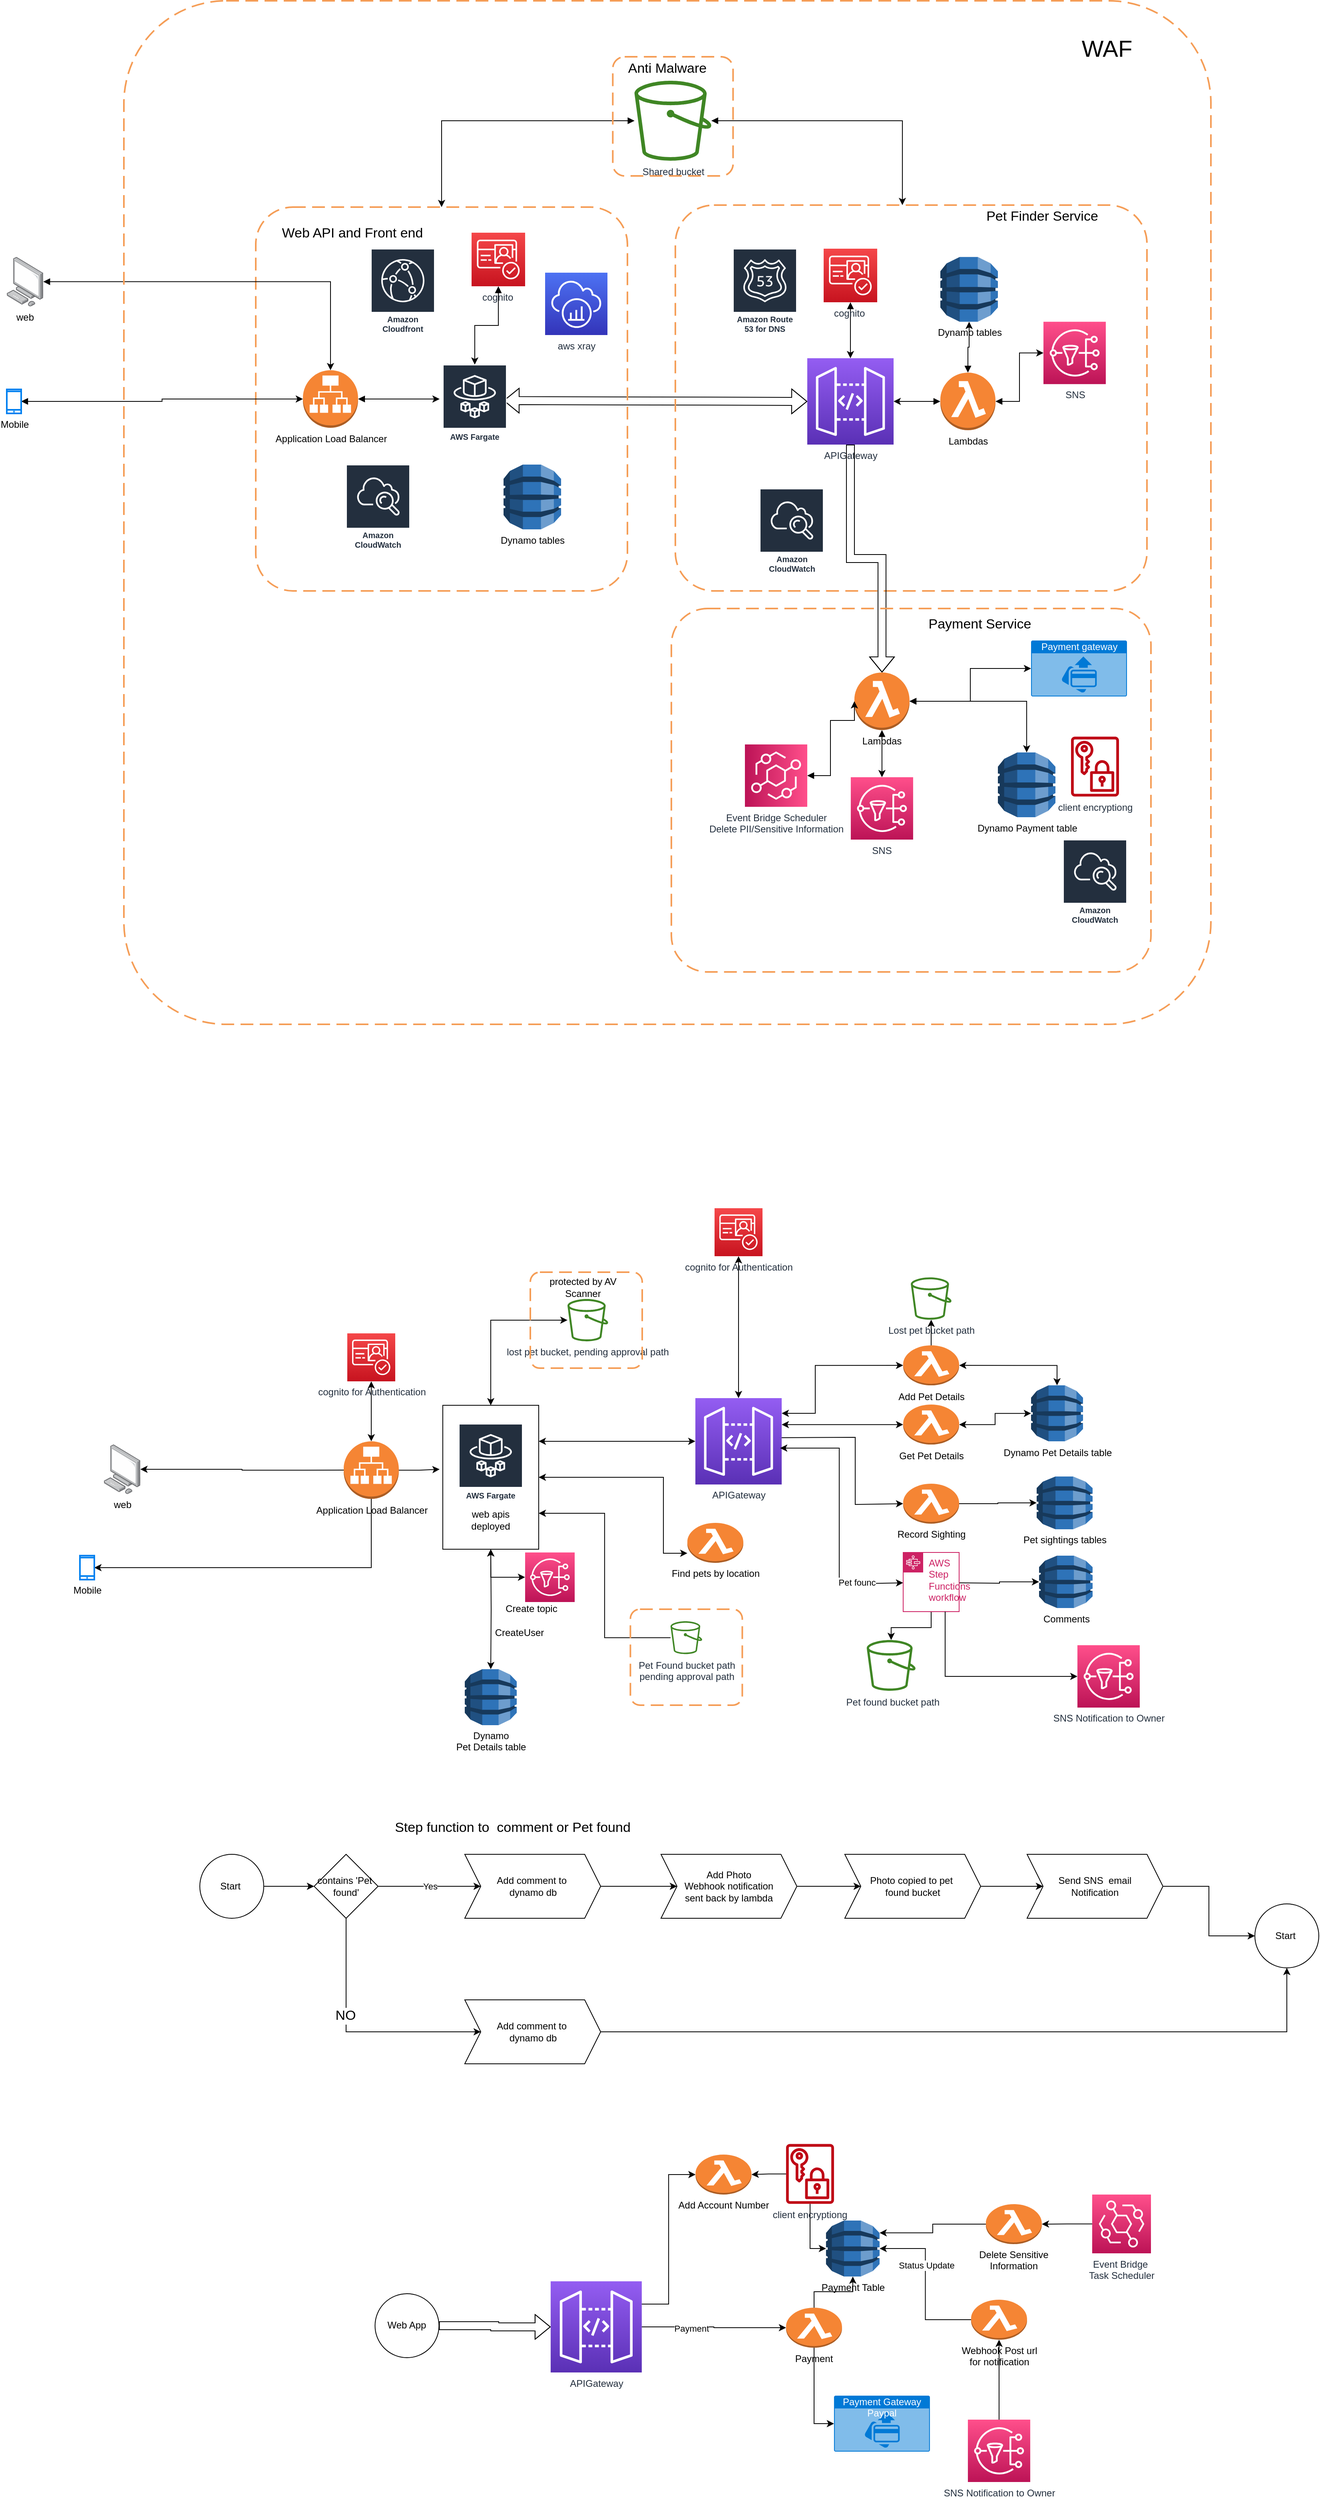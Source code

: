 <mxfile version="20.8.23" type="device"><diagram name="Page-1" id="apLYEd3rW6IxLX2RQMXu"><mxGraphModel dx="3474" dy="1693" grid="1" gridSize="10" guides="1" tooltips="1" connect="1" arrows="1" fold="1" page="1" pageScale="1" pageWidth="827" pageHeight="1169" math="0" shadow="0"><root><mxCell id="0"/><mxCell id="1" parent="0"/><mxCell id="3VNZMfOeTcR0bRgUbtB4-3" style="edgeStyle=orthogonalEdgeStyle;rounded=0;orthogonalLoop=1;jettySize=auto;html=1;" parent="1" source="3VNZMfOeTcR0bRgUbtB4-1" edge="1"><mxGeometry relative="1" as="geometry"><mxPoint x="460" y="1956.46" as="targetPoint"/></mxGeometry></mxCell><mxCell id="3VNZMfOeTcR0bRgUbtB4-1" value="Application Load Balancer" style="outlineConnect=0;dashed=0;verticalLabelPosition=bottom;verticalAlign=top;align=center;html=1;shape=mxgraph.aws3.application_load_balancer;fillColor=#F58534;gradientColor=none;" parent="1" vertex="1"><mxGeometry x="340" y="1921.56" width="69" height="72" as="geometry"/></mxCell><mxCell id="3VNZMfOeTcR0bRgUbtB4-5" style="edgeStyle=orthogonalEdgeStyle;rounded=0;orthogonalLoop=1;jettySize=auto;html=1;startArrow=classic;startFill=1;" parent="1" source="3VNZMfOeTcR0bRgUbtB4-4" target="3VNZMfOeTcR0bRgUbtB4-1" edge="1"><mxGeometry relative="1" as="geometry"/></mxCell><mxCell id="3VNZMfOeTcR0bRgUbtB4-4" value="cognito for Authentication" style="sketch=0;points=[[0,0,0],[0.25,0,0],[0.5,0,0],[0.75,0,0],[1,0,0],[0,1,0],[0.25,1,0],[0.5,1,0],[0.75,1,0],[1,1,0],[0,0.25,0],[0,0.5,0],[0,0.75,0],[1,0.25,0],[1,0.5,0],[1,0.75,0]];outlineConnect=0;fontColor=#232F3E;gradientColor=#F54749;gradientDirection=north;fillColor=#C7131F;strokeColor=#ffffff;dashed=0;verticalLabelPosition=bottom;verticalAlign=top;align=center;html=1;fontSize=12;fontStyle=0;aspect=fixed;shape=mxgraph.aws4.resourceIcon;resIcon=mxgraph.aws4.cognito;" parent="1" vertex="1"><mxGeometry x="344.5" y="1786.46" width="60" height="60" as="geometry"/></mxCell><mxCell id="SlmGdC3QDWPKsRvM05S2-17" style="edgeStyle=orthogonalEdgeStyle;rounded=0;orthogonalLoop=1;jettySize=auto;html=1;startArrow=none;startFill=0;endArrow=classic;endFill=1;exitX=0.5;exitY=0;exitDx=0;exitDy=0;exitPerimeter=0;" parent="1" source="SlmGdC3QDWPKsRvM05S2-44" target="3VNZMfOeTcR0bRgUbtB4-70" edge="1"><mxGeometry relative="1" as="geometry"><mxPoint x="1033" y="1857.46" as="sourcePoint"/></mxGeometry></mxCell><mxCell id="3VNZMfOeTcR0bRgUbtB4-45" style="edgeStyle=orthogonalEdgeStyle;rounded=0;orthogonalLoop=1;jettySize=auto;html=1;entryX=0;entryY=0.5;entryDx=0;entryDy=0;entryPerimeter=0;startArrow=classic;startFill=1;endArrow=none;endFill=0;" parent="1" source="3VNZMfOeTcR0bRgUbtB4-44" target="3VNZMfOeTcR0bRgUbtB4-1" edge="1"><mxGeometry relative="1" as="geometry"/></mxCell><mxCell id="3VNZMfOeTcR0bRgUbtB4-44" value="web" style="points=[];aspect=fixed;html=1;align=center;shadow=0;dashed=0;image;image=img/lib/allied_telesis/computer_and_terminals/Personal_Computer.svg;" parent="1" vertex="1"><mxGeometry x="40" y="1925.56" width="45.6" height="61.8" as="geometry"/></mxCell><mxCell id="3VNZMfOeTcR0bRgUbtB4-48" style="edgeStyle=orthogonalEdgeStyle;rounded=0;orthogonalLoop=1;jettySize=auto;html=1;startArrow=classic;startFill=1;endArrow=none;endFill=0;" parent="1" source="3VNZMfOeTcR0bRgUbtB4-46" target="3VNZMfOeTcR0bRgUbtB4-1" edge="1"><mxGeometry relative="1" as="geometry"/></mxCell><mxCell id="3VNZMfOeTcR0bRgUbtB4-46" value="Mobile" style="html=1;verticalLabelPosition=bottom;align=center;labelBackgroundColor=#ffffff;verticalAlign=top;strokeWidth=2;strokeColor=#0080F0;shadow=0;dashed=0;shape=mxgraph.ios7.icons.smartphone;" parent="1" vertex="1"><mxGeometry x="10" y="2064.46" width="18" height="30" as="geometry"/></mxCell><mxCell id="SlmGdC3QDWPKsRvM05S2-39" style="edgeStyle=orthogonalEdgeStyle;rounded=0;orthogonalLoop=1;jettySize=auto;html=1;entryX=1;entryY=0.25;entryDx=0;entryDy=0;startArrow=classic;startFill=1;endArrow=classic;endFill=1;" parent="1" source="3VNZMfOeTcR0bRgUbtB4-62" target="SlmGdC3QDWPKsRvM05S2-28" edge="1"><mxGeometry relative="1" as="geometry"/></mxCell><mxCell id="3VNZMfOeTcR0bRgUbtB4-62" value="APIGateway&lt;br&gt;" style="sketch=0;points=[[0,0,0],[0.25,0,0],[0.5,0,0],[0.75,0,0],[1,0,0],[0,1,0],[0.25,1,0],[0.5,1,0],[0.75,1,0],[1,1,0],[0,0.25,0],[0,0.5,0],[0,0.75,0],[1,0.25,0],[1,0.5,0],[1,0.75,0]];outlineConnect=0;fontColor=#232F3E;gradientColor=#945DF2;gradientDirection=north;fillColor=#5A30B5;strokeColor=#ffffff;dashed=0;verticalLabelPosition=bottom;verticalAlign=top;align=center;html=1;fontSize=12;fontStyle=0;aspect=fixed;shape=mxgraph.aws4.resourceIcon;resIcon=mxgraph.aws4.api_gateway;" parent="1" vertex="1"><mxGeometry x="780" y="1867.46" width="108" height="108" as="geometry"/></mxCell><mxCell id="3VNZMfOeTcR0bRgUbtB4-70" value="Lost pet bucket path" style="sketch=0;outlineConnect=0;fontColor=#232F3E;gradientColor=none;fillColor=#3F8624;strokeColor=none;dashed=0;verticalLabelPosition=bottom;verticalAlign=top;align=center;html=1;fontSize=12;fontStyle=0;aspect=fixed;pointerEvents=1;shape=mxgraph.aws4.bucket;" parent="1" vertex="1"><mxGeometry x="1049.56" y="1716.46" width="50.89" height="52.92" as="geometry"/></mxCell><mxCell id="SlmGdC3QDWPKsRvM05S2-62" style="edgeStyle=orthogonalEdgeStyle;rounded=0;orthogonalLoop=1;jettySize=auto;html=1;startArrow=classic;startFill=1;endArrow=classic;endFill=1;entryX=1;entryY=0.5;entryDx=0;entryDy=0;entryPerimeter=0;" parent="1" source="RN2zPfymnmirc_mkULP8-1" target="SlmGdC3QDWPKsRvM05S2-44" edge="1"><mxGeometry relative="1" as="geometry"><mxPoint x="1120" y="1826.46" as="targetPoint"/><Array as="points"><mxPoint x="1233" y="1826.46"/></Array></mxGeometry></mxCell><mxCell id="RN2zPfymnmirc_mkULP8-1" value="Dynamo Pet Details table" style="outlineConnect=0;dashed=0;verticalLabelPosition=bottom;verticalAlign=top;align=center;html=1;shape=mxgraph.aws3.dynamo_db;fillColor=#2E73B8;gradientColor=none;" parent="1" vertex="1"><mxGeometry x="1200" y="1851.56" width="65" height="70" as="geometry"/></mxCell><mxCell id="RN2zPfymnmirc_mkULP8-22" style="edgeStyle=orthogonalEdgeStyle;rounded=0;orthogonalLoop=1;jettySize=auto;html=1;startArrow=classic;startFill=1;endArrow=classic;endFill=1;" parent="1" target="RN2zPfymnmirc_mkULP8-33" edge="1"><mxGeometry relative="1" as="geometry"><mxPoint x="524.016" y="2056.46" as="sourcePoint"/><mxPoint x="524.003" y="2116.46" as="targetPoint"/></mxGeometry></mxCell><mxCell id="RN2zPfymnmirc_mkULP8-26" style="edgeStyle=orthogonalEdgeStyle;rounded=0;orthogonalLoop=1;jettySize=auto;html=1;entryX=0;entryY=0.5;entryDx=0;entryDy=0;entryPerimeter=0;startArrow=classic;startFill=1;endArrow=classic;endFill=1;exitX=0.5;exitY=1;exitDx=0;exitDy=0;" parent="1" source="SlmGdC3QDWPKsRvM05S2-28" target="RN2zPfymnmirc_mkULP8-25" edge="1"><mxGeometry relative="1" as="geometry"><mxPoint x="566.88" y="2160.46" as="sourcePoint"/></mxGeometry></mxCell><mxCell id="RN2zPfymnmirc_mkULP8-25" value="" style="sketch=0;points=[[0,0,0],[0.25,0,0],[0.5,0,0],[0.75,0,0],[1,0,0],[0,1,0],[0.25,1,0],[0.5,1,0],[0.75,1,0],[1,1,0],[0,0.25,0],[0,0.5,0],[0,0.75,0],[1,0.25,0],[1,0.5,0],[1,0.75,0]];outlineConnect=0;fontColor=#232F3E;gradientColor=#FF4F8B;gradientDirection=north;fillColor=#BC1356;strokeColor=#ffffff;dashed=0;verticalLabelPosition=bottom;verticalAlign=top;align=center;html=1;fontSize=12;fontStyle=0;aspect=fixed;shape=mxgraph.aws4.resourceIcon;resIcon=mxgraph.aws4.sns;" parent="1" vertex="1"><mxGeometry x="567" y="2060.46" width="62" height="62" as="geometry"/></mxCell><mxCell id="RN2zPfymnmirc_mkULP8-33" value="Dynamo&lt;br&gt;Pet Details table" style="outlineConnect=0;dashed=0;verticalLabelPosition=bottom;verticalAlign=top;align=center;html=1;shape=mxgraph.aws3.dynamo_db;fillColor=#2E73B8;gradientColor=none;" parent="1" vertex="1"><mxGeometry x="491.5" y="2206.46" width="65" height="70" as="geometry"/></mxCell><mxCell id="RN2zPfymnmirc_mkULP8-53" value="Create topic" style="text;html=1;strokeColor=none;fillColor=none;align=center;verticalAlign=middle;whiteSpace=wrap;rounded=0;" parent="1" vertex="1"><mxGeometry x="530" y="2116.46" width="90" height="30" as="geometry"/></mxCell><mxCell id="SlmGdC3QDWPKsRvM05S2-16" style="edgeStyle=orthogonalEdgeStyle;rounded=0;orthogonalLoop=1;jettySize=auto;html=1;entryX=0;entryY=0.5;entryDx=0;entryDy=0;entryPerimeter=0;startArrow=none;startFill=0;endArrow=classic;endFill=1;" parent="1" source="SlmGdC3QDWPKsRvM05S2-6" target="SlmGdC3QDWPKsRvM05S2-15" edge="1"><mxGeometry relative="1" as="geometry"/></mxCell><mxCell id="SlmGdC3QDWPKsRvM05S2-6" value="Record Sighting" style="outlineConnect=0;dashed=0;verticalLabelPosition=bottom;verticalAlign=top;align=center;html=1;shape=mxgraph.aws3.lambda_function;fillColor=#F58534;gradientColor=none;" parent="1" vertex="1"><mxGeometry x="1040.01" y="1974.46" width="70" height="50" as="geometry"/></mxCell><mxCell id="SlmGdC3QDWPKsRvM05S2-58" value="" style="edgeStyle=orthogonalEdgeStyle;rounded=0;orthogonalLoop=1;jettySize=auto;html=1;startArrow=classic;startFill=1;endArrow=classic;endFill=1;" parent="1" source="SlmGdC3QDWPKsRvM05S2-11" target="3VNZMfOeTcR0bRgUbtB4-62" edge="1"><mxGeometry relative="1" as="geometry"/></mxCell><mxCell id="SlmGdC3QDWPKsRvM05S2-11" value="cognito for Authentication" style="sketch=0;points=[[0,0,0],[0.25,0,0],[0.5,0,0],[0.75,0,0],[1,0,0],[0,1,0],[0.25,1,0],[0.5,1,0],[0.75,1,0],[1,1,0],[0,0.25,0],[0,0.5,0],[0,0.75,0],[1,0.25,0],[1,0.5,0],[1,0.75,0]];outlineConnect=0;fontColor=#232F3E;gradientColor=#F54749;gradientDirection=north;fillColor=#C7131F;strokeColor=#ffffff;dashed=0;verticalLabelPosition=bottom;verticalAlign=top;align=center;html=1;fontSize=12;fontStyle=0;aspect=fixed;shape=mxgraph.aws4.resourceIcon;resIcon=mxgraph.aws4.cognito;" parent="1" vertex="1"><mxGeometry x="804" y="1630" width="60" height="60" as="geometry"/></mxCell><mxCell id="SlmGdC3QDWPKsRvM05S2-15" value="Pet sightings tables" style="outlineConnect=0;dashed=0;verticalLabelPosition=bottom;verticalAlign=top;align=center;html=1;shape=mxgraph.aws3.dynamo_db;fillColor=#2E73B8;gradientColor=none;" parent="1" vertex="1"><mxGeometry x="1207" y="1965.46" width="70" height="66" as="geometry"/></mxCell><mxCell id="SlmGdC3QDWPKsRvM05S2-19" value="" style="endArrow=classic;startArrow=none;html=1;rounded=0;exitX=1;exitY=0.75;exitDx=0;exitDy=0;exitPerimeter=0;entryX=0;entryY=0.5;entryDx=0;entryDy=0;entryPerimeter=0;startFill=0;" parent="1" target="SlmGdC3QDWPKsRvM05S2-6" edge="1"><mxGeometry width="50" height="50" relative="1" as="geometry"><mxPoint x="888" y="1916.96" as="sourcePoint"/><mxPoint x="1050" y="2157.46" as="targetPoint"/><Array as="points"><mxPoint x="980" y="1916.46"/><mxPoint x="980" y="1946.46"/><mxPoint x="980" y="2000.46"/></Array></mxGeometry></mxCell><mxCell id="SlmGdC3QDWPKsRvM05S2-23" style="edgeStyle=orthogonalEdgeStyle;rounded=0;orthogonalLoop=1;jettySize=auto;html=1;startArrow=classic;startFill=1;endArrow=classic;endFill=1;exitX=0;exitY=0.5;exitDx=0;exitDy=0;exitPerimeter=0;" parent="1" source="SlmGdC3QDWPKsRvM05S2-44" target="3VNZMfOeTcR0bRgUbtB4-62" edge="1"><mxGeometry relative="1" as="geometry"><mxPoint x="890" y="1886.46" as="targetPoint"/><mxPoint x="1000.89" y="1887.075" as="sourcePoint"/><Array as="points"><mxPoint x="930" y="1826.46"/><mxPoint x="930" y="1886.46"/></Array></mxGeometry></mxCell><mxCell id="SlmGdC3QDWPKsRvM05S2-31" value="" style="group" parent="1" vertex="1" connectable="0"><mxGeometry x="464" y="1876.46" width="120" height="180" as="geometry"/></mxCell><mxCell id="SlmGdC3QDWPKsRvM05S2-28" value="" style="rounded=0;whiteSpace=wrap;html=1;" parent="SlmGdC3QDWPKsRvM05S2-31" vertex="1"><mxGeometry width="120" height="180" as="geometry"/></mxCell><mxCell id="SlmGdC3QDWPKsRvM05S2-29" value="AWS Fargate" style="sketch=0;outlineConnect=0;fontColor=#232F3E;gradientColor=none;strokeColor=#ffffff;fillColor=#232F3E;dashed=0;verticalLabelPosition=middle;verticalAlign=bottom;align=center;html=1;whiteSpace=wrap;fontSize=10;fontStyle=1;spacing=3;shape=mxgraph.aws4.productIcon;prIcon=mxgraph.aws4.fargate;" parent="SlmGdC3QDWPKsRvM05S2-31" vertex="1"><mxGeometry x="20" y="23" width="80" height="100" as="geometry"/></mxCell><mxCell id="SlmGdC3QDWPKsRvM05S2-30" value="web apis deployed" style="text;html=1;strokeColor=none;fillColor=none;align=center;verticalAlign=middle;whiteSpace=wrap;rounded=0;" parent="SlmGdC3QDWPKsRvM05S2-31" vertex="1"><mxGeometry x="30" y="129" width="60" height="30" as="geometry"/></mxCell><mxCell id="SlmGdC3QDWPKsRvM05S2-35" value="CreateUser" style="text;html=1;strokeColor=none;fillColor=none;align=center;verticalAlign=middle;whiteSpace=wrap;rounded=0;" parent="1" vertex="1"><mxGeometry x="530" y="2146.46" width="60" height="30" as="geometry"/></mxCell><mxCell id="SlmGdC3QDWPKsRvM05S2-38" style="edgeStyle=orthogonalEdgeStyle;rounded=0;orthogonalLoop=1;jettySize=auto;html=1;startArrow=classic;startFill=1;endArrow=classic;endFill=1;" parent="1" source="SlmGdC3QDWPKsRvM05S2-37" target="SlmGdC3QDWPKsRvM05S2-28" edge="1"><mxGeometry relative="1" as="geometry"><Array as="points"><mxPoint x="740" y="2061.46"/><mxPoint x="740" y="1966.46"/></Array></mxGeometry></mxCell><mxCell id="SlmGdC3QDWPKsRvM05S2-37" value="Find pets by location" style="outlineConnect=0;dashed=0;verticalLabelPosition=bottom;verticalAlign=top;align=center;html=1;shape=mxgraph.aws3.lambda_function;fillColor=#F58534;gradientColor=none;" parent="1" vertex="1"><mxGeometry x="770" y="2023.46" width="70" height="50" as="geometry"/></mxCell><mxCell id="SlmGdC3QDWPKsRvM05S2-42" style="edgeStyle=orthogonalEdgeStyle;rounded=0;orthogonalLoop=1;jettySize=auto;html=1;startArrow=classic;startFill=1;endArrow=classic;endFill=1;" parent="1" source="SlmGdC3QDWPKsRvM05S2-40" target="SlmGdC3QDWPKsRvM05S2-28" edge="1"><mxGeometry relative="1" as="geometry"/></mxCell><mxCell id="SlmGdC3QDWPKsRvM05S2-40" value="lost pet bucket, pending approval path" style="sketch=0;outlineConnect=0;fontColor=#232F3E;gradientColor=none;fillColor=#3F8624;strokeColor=none;dashed=0;verticalLabelPosition=bottom;verticalAlign=top;align=center;html=1;fontSize=12;fontStyle=0;aspect=fixed;pointerEvents=1;shape=mxgraph.aws4.bucket;" parent="1" vertex="1"><mxGeometry x="620" y="1743.54" width="50.89" height="52.92" as="geometry"/></mxCell><mxCell id="SlmGdC3QDWPKsRvM05S2-44" value="Add Pet Details" style="outlineConnect=0;dashed=0;verticalLabelPosition=bottom;verticalAlign=top;align=center;html=1;shape=mxgraph.aws3.lambda_function;fillColor=#F58534;gradientColor=none;" parent="1" vertex="1"><mxGeometry x="1040" y="1801.56" width="70" height="50" as="geometry"/></mxCell><mxCell id="SlmGdC3QDWPKsRvM05S2-52" value="" style="rounded=1;arcSize=10;dashed=1;strokeColor=#F59D56;fillColor=none;gradientColor=none;dashPattern=8 4;strokeWidth=2;" parent="1" vertex="1"><mxGeometry x="573.5" y="1710" width="140" height="120" as="geometry"/></mxCell><mxCell id="SlmGdC3QDWPKsRvM05S2-54" value="protected by AV Scanner" style="text;html=1;strokeColor=none;fillColor=none;align=center;verticalAlign=middle;whiteSpace=wrap;rounded=0;" parent="1" vertex="1"><mxGeometry x="590" y="1713.54" width="99" height="30" as="geometry"/></mxCell><mxCell id="SlmGdC3QDWPKsRvM05S2-59" style="edgeStyle=orthogonalEdgeStyle;rounded=0;orthogonalLoop=1;jettySize=auto;html=1;startArrow=classic;startFill=1;endArrow=classic;endFill=1;" parent="1" source="SlmGdC3QDWPKsRvM05S2-57" target="3VNZMfOeTcR0bRgUbtB4-62" edge="1"><mxGeometry relative="1" as="geometry"><mxPoint x="920" y="1896.46" as="targetPoint"/><Array as="points"><mxPoint x="910" y="1900.46"/><mxPoint x="910" y="1900.46"/></Array></mxGeometry></mxCell><mxCell id="SlmGdC3QDWPKsRvM05S2-63" style="edgeStyle=orthogonalEdgeStyle;rounded=0;orthogonalLoop=1;jettySize=auto;html=1;startArrow=classic;startFill=1;endArrow=classic;endFill=1;" parent="1" source="SlmGdC3QDWPKsRvM05S2-57" target="RN2zPfymnmirc_mkULP8-1" edge="1"><mxGeometry relative="1" as="geometry"/></mxCell><mxCell id="SlmGdC3QDWPKsRvM05S2-57" value="Get Pet Details" style="outlineConnect=0;dashed=0;verticalLabelPosition=bottom;verticalAlign=top;align=center;html=1;shape=mxgraph.aws3.lambda_function;fillColor=#F58534;gradientColor=none;" parent="1" vertex="1"><mxGeometry x="1040.01" y="1875.56" width="70" height="50" as="geometry"/></mxCell><mxCell id="Be1C7dZHBWLzgUQu4sdX-7" value="APIGateway&lt;br&gt;" style="sketch=0;points=[[0,0,0],[0.25,0,0],[0.5,0,0],[0.75,0,0],[1,0,0],[0,1,0],[0.25,1,0],[0.5,1,0],[0.75,1,0],[1,1,0],[0,0.25,0],[0,0.5,0],[0,0.75,0],[1,0.25,0],[1,0.5,0],[1,0.75,0]];outlineConnect=0;fontColor=#232F3E;gradientColor=#945DF2;gradientDirection=north;fillColor=#5A30B5;strokeColor=#ffffff;dashed=0;verticalLabelPosition=bottom;verticalAlign=top;align=center;html=1;fontSize=12;fontStyle=0;aspect=fixed;shape=mxgraph.aws4.resourceIcon;resIcon=mxgraph.aws4.api_gateway;" parent="1" vertex="1"><mxGeometry x="920" y="567" width="108" height="108" as="geometry"/></mxCell><mxCell id="Be1C7dZHBWLzgUQu4sdX-18" style="edgeStyle=orthogonalEdgeStyle;rounded=0;orthogonalLoop=1;jettySize=auto;html=1;entryX=-0.05;entryY=0.43;entryDx=0;entryDy=0;entryPerimeter=0;startArrow=block;" parent="1" source="Be1C7dZHBWLzgUQu4sdX-8" target="Be1C7dZHBWLzgUQu4sdX-15" edge="1"><mxGeometry relative="1" as="geometry"/></mxCell><mxCell id="Be1C7dZHBWLzgUQu4sdX-8" value="Application Load Balancer" style="outlineConnect=0;dashed=0;verticalLabelPosition=bottom;verticalAlign=top;align=center;html=1;shape=mxgraph.aws3.application_load_balancer;fillColor=#F58534;gradientColor=none;" parent="1" vertex="1"><mxGeometry x="289" y="582.0" width="69" height="72" as="geometry"/></mxCell><mxCell id="Be1C7dZHBWLzgUQu4sdX-13" style="edgeStyle=orthogonalEdgeStyle;rounded=0;orthogonalLoop=1;jettySize=auto;html=1;entryX=0;entryY=0.5;entryDx=0;entryDy=0;entryPerimeter=0;shape=flexArrow;startArrow=block;" parent="1" target="Be1C7dZHBWLzgUQu4sdX-7" edge="1"><mxGeometry relative="1" as="geometry"><mxPoint x="540" y="620" as="sourcePoint"/></mxGeometry></mxCell><mxCell id="Be1C7dZHBWLzgUQu4sdX-31" style="edgeStyle=orthogonalEdgeStyle;rounded=0;orthogonalLoop=1;jettySize=auto;html=1;startArrow=block;" parent="1" source="Be1C7dZHBWLzgUQu4sdX-14" target="Be1C7dZHBWLzgUQu4sdX-19" edge="1"><mxGeometry relative="1" as="geometry"><Array as="points"><mxPoint x="1039" y="270"/></Array></mxGeometry></mxCell><mxCell id="Be1C7dZHBWLzgUQu4sdX-33" style="edgeStyle=orthogonalEdgeStyle;rounded=0;orthogonalLoop=1;jettySize=auto;html=1;entryX=0.5;entryY=0;entryDx=0;entryDy=0;startArrow=block;" parent="1" source="Be1C7dZHBWLzgUQu4sdX-14" target="Be1C7dZHBWLzgUQu4sdX-21" edge="1"><mxGeometry relative="1" as="geometry"/></mxCell><mxCell id="Be1C7dZHBWLzgUQu4sdX-14" value="Shared bucket" style="sketch=0;outlineConnect=0;fontColor=#232F3E;gradientColor=none;fillColor=#3F8624;strokeColor=none;dashed=0;verticalLabelPosition=bottom;verticalAlign=top;align=center;html=1;fontSize=12;fontStyle=0;aspect=fixed;pointerEvents=1;shape=mxgraph.aws4.bucket;" parent="1" vertex="1"><mxGeometry x="703.84" y="220" width="96.16" height="100" as="geometry"/></mxCell><mxCell id="Be1C7dZHBWLzgUQu4sdX-15" value="AWS Fargate" style="sketch=0;outlineConnect=0;fontColor=#232F3E;gradientColor=none;strokeColor=#ffffff;fillColor=#232F3E;dashed=0;verticalLabelPosition=middle;verticalAlign=bottom;align=center;html=1;whiteSpace=wrap;fontSize=10;fontStyle=1;spacing=3;shape=mxgraph.aws4.productIcon;prIcon=mxgraph.aws4.fargate;glass=0;" parent="1" vertex="1"><mxGeometry x="464" y="575" width="80" height="100" as="geometry"/></mxCell><mxCell id="Be1C7dZHBWLzgUQu4sdX-21" value="" style="rounded=1;arcSize=10;dashed=1;strokeColor=#F59D56;fillColor=none;gradientColor=none;dashPattern=8 4;strokeWidth=2;glass=0;" parent="1" vertex="1"><mxGeometry x="230" y="378" width="465" height="480" as="geometry"/></mxCell><mxCell id="Be1C7dZHBWLzgUQu4sdX-19" value="" style="rounded=1;arcSize=10;dashed=1;strokeColor=#F59D56;fillColor=none;gradientColor=none;dashPattern=8 4;strokeWidth=2;glass=0;" parent="1" vertex="1"><mxGeometry x="754.95" y="375.5" width="590.05" height="482.5" as="geometry"/></mxCell><mxCell id="Be1C7dZHBWLzgUQu4sdX-26" style="edgeStyle=orthogonalEdgeStyle;rounded=0;orthogonalLoop=1;jettySize=auto;html=1;startArrow=block;" parent="1" source="Be1C7dZHBWLzgUQu4sdX-22" target="Be1C7dZHBWLzgUQu4sdX-15" edge="1"><mxGeometry relative="1" as="geometry"/></mxCell><mxCell id="Be1C7dZHBWLzgUQu4sdX-22" value="cognito&amp;nbsp;" style="sketch=0;points=[[0,0,0],[0.25,0,0],[0.5,0,0],[0.75,0,0],[1,0,0],[0,1,0],[0.25,1,0],[0.5,1,0],[0.75,1,0],[1,1,0],[0,0.25,0],[0,0.5,0],[0,0.75,0],[1,0.25,0],[1,0.5,0],[1,0.75,0]];outlineConnect=0;fontColor=#232F3E;gradientColor=#F54749;gradientDirection=north;fillColor=#C7131F;strokeColor=#ffffff;dashed=0;verticalLabelPosition=bottom;verticalAlign=top;align=center;html=1;fontSize=12;fontStyle=0;aspect=fixed;shape=mxgraph.aws4.resourceIcon;resIcon=mxgraph.aws4.cognito;glass=0;" parent="1" vertex="1"><mxGeometry x="500" y="410" width="67" height="67" as="geometry"/></mxCell><mxCell id="Be1C7dZHBWLzgUQu4sdX-28" style="edgeStyle=orthogonalEdgeStyle;rounded=0;orthogonalLoop=1;jettySize=auto;html=1;entryX=0.5;entryY=0;entryDx=0;entryDy=0;entryPerimeter=0;startArrow=block;" parent="1" source="Be1C7dZHBWLzgUQu4sdX-27" target="Be1C7dZHBWLzgUQu4sdX-7" edge="1"><mxGeometry relative="1" as="geometry"/></mxCell><mxCell id="Be1C7dZHBWLzgUQu4sdX-27" value="cognito&amp;nbsp;" style="sketch=0;points=[[0,0,0],[0.25,0,0],[0.5,0,0],[0.75,0,0],[1,0,0],[0,1,0],[0.25,1,0],[0.5,1,0],[0.75,1,0],[1,1,0],[0,0.25,0],[0,0.5,0],[0,0.75,0],[1,0.25,0],[1,0.5,0],[1,0.75,0]];outlineConnect=0;fontColor=#232F3E;gradientColor=#F54749;gradientDirection=north;fillColor=#C7131F;strokeColor=#ffffff;dashed=0;verticalLabelPosition=bottom;verticalAlign=top;align=center;html=1;fontSize=12;fontStyle=0;aspect=fixed;shape=mxgraph.aws4.resourceIcon;resIcon=mxgraph.aws4.cognito;glass=0;" parent="1" vertex="1"><mxGeometry x="940.5" y="430" width="67" height="67" as="geometry"/></mxCell><mxCell id="Be1C7dZHBWLzgUQu4sdX-36" style="edgeStyle=orthogonalEdgeStyle;rounded=0;orthogonalLoop=1;jettySize=auto;html=1;startArrow=block;" parent="1" source="Be1C7dZHBWLzgUQu4sdX-34" target="Be1C7dZHBWLzgUQu4sdX-8" edge="1"><mxGeometry relative="1" as="geometry"/></mxCell><mxCell id="Be1C7dZHBWLzgUQu4sdX-34" value="web" style="points=[];aspect=fixed;html=1;align=center;shadow=0;dashed=0;image;image=img/lib/allied_telesis/computer_and_terminals/Personal_Computer.svg;" parent="1" vertex="1"><mxGeometry x="-81.5" y="440.4" width="45.6" height="61.8" as="geometry"/></mxCell><mxCell id="Be1C7dZHBWLzgUQu4sdX-37" style="edgeStyle=orthogonalEdgeStyle;rounded=0;orthogonalLoop=1;jettySize=auto;html=1;entryX=0;entryY=0.5;entryDx=0;entryDy=0;entryPerimeter=0;startArrow=block;" parent="1" source="Be1C7dZHBWLzgUQu4sdX-35" target="Be1C7dZHBWLzgUQu4sdX-8" edge="1"><mxGeometry relative="1" as="geometry"/></mxCell><mxCell id="Be1C7dZHBWLzgUQu4sdX-35" value="Mobile" style="html=1;verticalLabelPosition=bottom;align=center;labelBackgroundColor=#ffffff;verticalAlign=top;strokeWidth=2;strokeColor=#0080F0;shadow=0;dashed=0;shape=mxgraph.ios7.icons.smartphone;" parent="1" vertex="1"><mxGeometry x="-81.5" y="606" width="18" height="30" as="geometry"/></mxCell><mxCell id="Be1C7dZHBWLzgUQu4sdX-39" value="Dynamo tables" style="outlineConnect=0;dashed=0;verticalLabelPosition=bottom;verticalAlign=top;align=center;html=1;shape=mxgraph.aws3.dynamo_db;fillColor=#2E73B8;gradientColor=none;glass=0;" parent="1" vertex="1"><mxGeometry x="1086.5" y="440.4" width="72" height="81" as="geometry"/></mxCell><mxCell id="Be1C7dZHBWLzgUQu4sdX-41" value="" style="edgeStyle=orthogonalEdgeStyle;rounded=0;orthogonalLoop=1;jettySize=auto;html=1;startArrow=block;" parent="1" source="Be1C7dZHBWLzgUQu4sdX-40" target="Be1C7dZHBWLzgUQu4sdX-7" edge="1"><mxGeometry relative="1" as="geometry"/></mxCell><mxCell id="Be1C7dZHBWLzgUQu4sdX-42" value="" style="edgeStyle=orthogonalEdgeStyle;rounded=0;orthogonalLoop=1;jettySize=auto;html=1;startArrow=block;" parent="1" source="Be1C7dZHBWLzgUQu4sdX-40" target="Be1C7dZHBWLzgUQu4sdX-39" edge="1"><mxGeometry relative="1" as="geometry"/></mxCell><mxCell id="Be1C7dZHBWLzgUQu4sdX-49" style="edgeStyle=orthogonalEdgeStyle;rounded=0;orthogonalLoop=1;jettySize=auto;html=1;entryX=0;entryY=0.5;entryDx=0;entryDy=0;entryPerimeter=0;startArrow=block;" parent="1" source="Be1C7dZHBWLzgUQu4sdX-40" target="Be1C7dZHBWLzgUQu4sdX-48" edge="1"><mxGeometry relative="1" as="geometry"/></mxCell><mxCell id="Be1C7dZHBWLzgUQu4sdX-40" value="Lambdas" style="outlineConnect=0;dashed=0;verticalLabelPosition=bottom;verticalAlign=top;align=center;html=1;shape=mxgraph.aws3.lambda_function;fillColor=#F58534;gradientColor=none;glass=0;" parent="1" vertex="1"><mxGeometry x="1086.5" y="585" width="69" height="72" as="geometry"/></mxCell><mxCell id="Be1C7dZHBWLzgUQu4sdX-48" value="SNS" style="sketch=0;points=[[0,0,0],[0.25,0,0],[0.5,0,0],[0.75,0,0],[1,0,0],[0,1,0],[0.25,1,0],[0.5,1,0],[0.75,1,0],[1,1,0],[0,0.25,0],[0,0.5,0],[0,0.75,0],[1,0.25,0],[1,0.5,0],[1,0.75,0]];outlineConnect=0;fontColor=#232F3E;gradientColor=#FF4F8B;gradientDirection=north;fillColor=#BC1356;strokeColor=#ffffff;dashed=0;verticalLabelPosition=bottom;verticalAlign=top;align=center;html=1;fontSize=12;fontStyle=0;aspect=fixed;shape=mxgraph.aws4.resourceIcon;resIcon=mxgraph.aws4.sns;glass=0;" parent="1" vertex="1"><mxGeometry x="1215.5" y="521.4" width="78" height="78" as="geometry"/></mxCell><mxCell id="Be1C7dZHBWLzgUQu4sdX-51" value="Dynamo tables" style="outlineConnect=0;dashed=0;verticalLabelPosition=bottom;verticalAlign=top;align=center;html=1;shape=mxgraph.aws3.dynamo_db;fillColor=#2E73B8;gradientColor=none;glass=0;" parent="1" vertex="1"><mxGeometry x="540" y="700" width="72" height="81" as="geometry"/></mxCell><mxCell id="Be1C7dZHBWLzgUQu4sdX-52" value="" style="rounded=1;arcSize=10;dashed=1;strokeColor=#F59D56;fillColor=none;gradientColor=none;dashPattern=8 4;strokeWidth=2;glass=0;" parent="1" vertex="1"><mxGeometry x="676.67" y="190" width="150.5" height="149" as="geometry"/></mxCell><mxCell id="Be1C7dZHBWLzgUQu4sdX-55" value="Amazon CloudWatch" style="sketch=0;outlineConnect=0;fontColor=#232F3E;gradientColor=none;strokeColor=#ffffff;fillColor=#232F3E;dashed=0;verticalLabelPosition=middle;verticalAlign=bottom;align=center;html=1;whiteSpace=wrap;fontSize=10;fontStyle=1;spacing=3;shape=mxgraph.aws4.productIcon;prIcon=mxgraph.aws4.cloudwatch;glass=0;" parent="1" vertex="1"><mxGeometry x="343" y="700" width="80" height="110" as="geometry"/></mxCell><mxCell id="Be1C7dZHBWLzgUQu4sdX-56" value="Amazon CloudWatch" style="sketch=0;outlineConnect=0;fontColor=#232F3E;gradientColor=none;strokeColor=#ffffff;fillColor=#232F3E;dashed=0;verticalLabelPosition=middle;verticalAlign=bottom;align=center;html=1;whiteSpace=wrap;fontSize=10;fontStyle=1;spacing=3;shape=mxgraph.aws4.productIcon;prIcon=mxgraph.aws4.cloudwatch;glass=0;" parent="1" vertex="1"><mxGeometry x="860.5" y="730" width="80" height="110" as="geometry"/></mxCell><mxCell id="Be1C7dZHBWLzgUQu4sdX-57" value="aws xray" style="sketch=0;points=[[0,0,0],[0.25,0,0],[0.5,0,0],[0.75,0,0],[1,0,0],[0,1,0],[0.25,1,0],[0.5,1,0],[0.75,1,0],[1,1,0],[0,0.25,0],[0,0.5,0],[0,0.75,0],[1,0.25,0],[1,0.5,0],[1,0.75,0]];outlineConnect=0;fontColor=#232F3E;gradientColor=#4D72F3;gradientDirection=north;fillColor=#3334B9;strokeColor=#ffffff;dashed=0;verticalLabelPosition=bottom;verticalAlign=top;align=center;html=1;fontSize=12;fontStyle=0;aspect=fixed;shape=mxgraph.aws4.resourceIcon;resIcon=mxgraph.aws4.xray;glass=0;" parent="1" vertex="1"><mxGeometry x="592" y="460" width="78" height="78" as="geometry"/></mxCell><mxCell id="Be1C7dZHBWLzgUQu4sdX-58" value="Amazon Route 53 for DNS" style="sketch=0;outlineConnect=0;fontColor=#232F3E;gradientColor=none;strokeColor=#ffffff;fillColor=#232F3E;dashed=0;verticalLabelPosition=middle;verticalAlign=bottom;align=center;html=1;whiteSpace=wrap;fontSize=10;fontStyle=1;spacing=3;shape=mxgraph.aws4.productIcon;prIcon=mxgraph.aws4.route_53;glass=0;" parent="1" vertex="1"><mxGeometry x="827" y="430" width="80" height="110" as="geometry"/></mxCell><mxCell id="Be1C7dZHBWLzgUQu4sdX-59" value="Amazon Cloudfront" style="sketch=0;outlineConnect=0;fontColor=#232F3E;gradientColor=none;strokeColor=#ffffff;fillColor=#232F3E;dashed=0;verticalLabelPosition=middle;verticalAlign=bottom;align=center;html=1;whiteSpace=wrap;fontSize=10;fontStyle=1;spacing=3;shape=mxgraph.aws4.productIcon;prIcon=mxgraph.aws4.cloudfront;glass=0;" parent="1" vertex="1"><mxGeometry x="374" y="430" width="80" height="110" as="geometry"/></mxCell><mxCell id="Be1C7dZHBWLzgUQu4sdX-67" style="edgeStyle=orthogonalEdgeStyle;rounded=0;orthogonalLoop=1;jettySize=auto;html=1;entryX=0;entryY=0.5;entryDx=0;entryDy=0;entryPerimeter=0;startArrow=block;" parent="1" source="Be1C7dZHBWLzgUQu4sdX-64" target="Be1C7dZHBWLzgUQu4sdX-66" edge="1"><mxGeometry relative="1" as="geometry"/></mxCell><mxCell id="Be1C7dZHBWLzgUQu4sdX-68" style="edgeStyle=orthogonalEdgeStyle;rounded=0;orthogonalLoop=1;jettySize=auto;html=1;startArrow=block;" parent="1" source="Be1C7dZHBWLzgUQu4sdX-64" target="Be1C7dZHBWLzgUQu4sdX-65" edge="1"><mxGeometry relative="1" as="geometry"/></mxCell><mxCell id="Be1C7dZHBWLzgUQu4sdX-70" style="edgeStyle=orthogonalEdgeStyle;rounded=0;orthogonalLoop=1;jettySize=auto;html=1;entryX=0.5;entryY=0;entryDx=0;entryDy=0;entryPerimeter=0;startArrow=block;" parent="1" source="Be1C7dZHBWLzgUQu4sdX-64" target="Be1C7dZHBWLzgUQu4sdX-69" edge="1"><mxGeometry relative="1" as="geometry"/></mxCell><mxCell id="6QwKgDcAZuKB_qYK-zRr-19" style="edgeStyle=orthogonalEdgeStyle;rounded=0;orthogonalLoop=1;jettySize=auto;html=1;startArrow=classic;startFill=1;endArrow=none;endFill=0;shape=flexArrow;entryX=0.5;entryY=1;entryDx=0;entryDy=0;entryPerimeter=0;" parent="1" source="Be1C7dZHBWLzgUQu4sdX-64" edge="1" target="Be1C7dZHBWLzgUQu4sdX-7"><mxGeometry relative="1" as="geometry"><mxPoint x="730" y="630" as="targetPoint"/></mxGeometry></mxCell><mxCell id="Be1C7dZHBWLzgUQu4sdX-64" value="Lambdas" style="outlineConnect=0;dashed=0;verticalLabelPosition=bottom;verticalAlign=top;align=center;html=1;shape=mxgraph.aws3.lambda_function;fillColor=#F58534;gradientColor=none;glass=0;" parent="1" vertex="1"><mxGeometry x="978.95" y="960" width="69" height="72" as="geometry"/></mxCell><mxCell id="Be1C7dZHBWLzgUQu4sdX-65" value="Dynamo Payment table" style="outlineConnect=0;dashed=0;verticalLabelPosition=bottom;verticalAlign=top;align=center;html=1;shape=mxgraph.aws3.dynamo_db;fillColor=#2E73B8;gradientColor=none;glass=0;" parent="1" vertex="1"><mxGeometry x="1158.5" y="1060" width="72" height="81" as="geometry"/></mxCell><mxCell id="Be1C7dZHBWLzgUQu4sdX-66" value="Payment gateway" style="html=1;strokeColor=none;fillColor=#0079D6;labelPosition=center;verticalLabelPosition=middle;verticalAlign=top;align=center;fontSize=12;outlineConnect=0;spacingTop=-6;fontColor=#FFFFFF;sketch=0;shape=mxgraph.sitemap.payment;glass=0;" parent="1" vertex="1"><mxGeometry x="1200" y="920" width="120" height="70" as="geometry"/></mxCell><mxCell id="Be1C7dZHBWLzgUQu4sdX-69" value="SNS" style="sketch=0;points=[[0,0,0],[0.25,0,0],[0.5,0,0],[0.75,0,0],[1,0,0],[0,1,0],[0.25,1,0],[0.5,1,0],[0.75,1,0],[1,1,0],[0,0.25,0],[0,0.5,0],[0,0.75,0],[1,0.25,0],[1,0.5,0],[1,0.75,0]];outlineConnect=0;fontColor=#232F3E;gradientColor=#FF4F8B;gradientDirection=north;fillColor=#BC1356;strokeColor=#ffffff;dashed=0;verticalLabelPosition=bottom;verticalAlign=top;align=center;html=1;fontSize=12;fontStyle=0;aspect=fixed;shape=mxgraph.aws4.resourceIcon;resIcon=mxgraph.aws4.sns;glass=0;" parent="1" vertex="1"><mxGeometry x="974.45" y="1091" width="78" height="78" as="geometry"/></mxCell><mxCell id="Be1C7dZHBWLzgUQu4sdX-71" value="" style="rounded=1;arcSize=10;dashed=1;strokeColor=#F59D56;fillColor=none;gradientColor=none;dashPattern=8 4;strokeWidth=2;glass=0;" parent="1" vertex="1"><mxGeometry x="749.95" y="880" width="600.05" height="454.5" as="geometry"/></mxCell><mxCell id="Be1C7dZHBWLzgUQu4sdX-72" value="Amazon CloudWatch" style="sketch=0;outlineConnect=0;fontColor=#232F3E;gradientColor=none;strokeColor=#ffffff;fillColor=#232F3E;dashed=0;verticalLabelPosition=middle;verticalAlign=bottom;align=center;html=1;whiteSpace=wrap;fontSize=10;fontStyle=1;spacing=3;shape=mxgraph.aws4.productIcon;prIcon=mxgraph.aws4.cloudwatch;glass=0;" parent="1" vertex="1"><mxGeometry x="1240" y="1169" width="80" height="110" as="geometry"/></mxCell><mxCell id="Be1C7dZHBWLzgUQu4sdX-73" value="client encryptiong" style="sketch=0;outlineConnect=0;fontColor=#232F3E;gradientColor=none;fillColor=#BF0816;strokeColor=none;dashed=0;verticalLabelPosition=bottom;verticalAlign=top;align=center;html=1;fontSize=12;fontStyle=0;aspect=fixed;pointerEvents=1;shape=mxgraph.aws4.data_encryption_key;glass=0;" parent="1" vertex="1"><mxGeometry x="1250" y="1040" width="60" height="75.48" as="geometry"/></mxCell><mxCell id="Be1C7dZHBWLzgUQu4sdX-76" style="edgeStyle=orthogonalEdgeStyle;rounded=0;orthogonalLoop=1;jettySize=auto;html=1;entryX=0;entryY=0.5;entryDx=0;entryDy=0;entryPerimeter=0;startArrow=block;" parent="1" source="Be1C7dZHBWLzgUQu4sdX-74" target="Be1C7dZHBWLzgUQu4sdX-64" edge="1"><mxGeometry relative="1" as="geometry"><Array as="points"><mxPoint x="949" y="1089"/><mxPoint x="949" y="1020"/><mxPoint x="979" y="1020"/></Array></mxGeometry></mxCell><mxCell id="Be1C7dZHBWLzgUQu4sdX-74" value="Event Bridge Scheduler&lt;br&gt;Delete PII/Sensitive Information" style="sketch=0;points=[[0,0,0],[0.25,0,0],[0.5,0,0],[0.75,0,0],[1,0,0],[0,1,0],[0.25,1,0],[0.5,1,0],[0.75,1,0],[1,1,0],[0,0.25,0],[0,0.5,0],[0,0.75,0],[1,0.25,0],[1,0.5,0],[1,0.75,0]];outlineConnect=0;fontColor=#232F3E;gradientColor=#FF4F8B;gradientDirection=north;fillColor=#BC1356;strokeColor=#ffffff;dashed=0;verticalLabelPosition=bottom;verticalAlign=top;align=center;html=1;fontSize=12;fontStyle=0;aspect=fixed;shape=mxgraph.aws4.resourceIcon;resIcon=mxgraph.aws4.eventbridge;glass=0;direction=south;" parent="1" vertex="1"><mxGeometry x="842" y="1050" width="78" height="78" as="geometry"/></mxCell><mxCell id="IySknrgfRbbDcZi-4FuK-3" value="&lt;font style=&quot;font-size: 29px;&quot;&gt;WAF&lt;/font&gt;" style="text;html=1;strokeColor=none;fillColor=none;align=center;verticalAlign=middle;whiteSpace=wrap;rounded=0;" parent="1" vertex="1"><mxGeometry x="1240" y="140" width="110" height="80" as="geometry"/></mxCell><mxCell id="IySknrgfRbbDcZi-4FuK-4" value="&lt;font style=&quot;font-size: 17px;&quot;&gt;Pet Finder Service&lt;/font&gt;" style="text;html=1;strokeColor=none;fillColor=none;align=center;verticalAlign=middle;whiteSpace=wrap;rounded=0;fontSize=29;" parent="1" vertex="1"><mxGeometry x="1133.5" y="370" width="160" height="30" as="geometry"/></mxCell><mxCell id="IySknrgfRbbDcZi-4FuK-5" value="&lt;font style=&quot;font-size: 17px;&quot;&gt;Payment Service&lt;/font&gt;" style="text;html=1;strokeColor=none;fillColor=none;align=center;verticalAlign=middle;whiteSpace=wrap;rounded=0;fontSize=29;" parent="1" vertex="1"><mxGeometry x="1055.5" y="880" width="160" height="30" as="geometry"/></mxCell><mxCell id="IySknrgfRbbDcZi-4FuK-6" value="&lt;font style=&quot;font-size: 17px;&quot;&gt;Web API and Front end&lt;/font&gt;" style="text;html=1;strokeColor=none;fillColor=none;align=center;verticalAlign=middle;whiteSpace=wrap;rounded=0;fontSize=29;" parent="1" vertex="1"><mxGeometry x="238" y="390" width="226" height="32" as="geometry"/></mxCell><mxCell id="IySknrgfRbbDcZi-4FuK-20" value="Anti Malware" style="text;html=1;strokeColor=none;fillColor=none;align=center;verticalAlign=middle;whiteSpace=wrap;rounded=0;fontSize=17;" parent="1" vertex="1"><mxGeometry x="680" y="190" width="130" height="30" as="geometry"/></mxCell><mxCell id="6QwKgDcAZuKB_qYK-zRr-3" style="edgeStyle=orthogonalEdgeStyle;rounded=0;orthogonalLoop=1;jettySize=auto;html=1;" parent="1" target="6QwKgDcAZuKB_qYK-zRr-2" edge="1"><mxGeometry relative="1" as="geometry"><mxPoint x="1110.01" y="2098.46" as="sourcePoint"/></mxGeometry></mxCell><mxCell id="6QwKgDcAZuKB_qYK-zRr-2" value="Comments" style="outlineConnect=0;dashed=0;verticalLabelPosition=bottom;verticalAlign=top;align=center;html=1;shape=mxgraph.aws3.dynamo_db;fillColor=#2E73B8;gradientColor=none;" parent="1" vertex="1"><mxGeometry x="1210" y="2064.46" width="67" height="65.54" as="geometry"/></mxCell><mxCell id="6QwKgDcAZuKB_qYK-zRr-4" value="" style="endArrow=classic;startArrow=classic;html=1;rounded=0;entryX=0;entryY=0.5;entryDx=0;entryDy=0;entryPerimeter=0;" parent="1" edge="1"><mxGeometry width="50" height="50" relative="1" as="geometry"><mxPoint x="886" y="1930" as="sourcePoint"/><mxPoint x="1040.01" y="2098.46" as="targetPoint"/><Array as="points"><mxPoint x="960" y="1930"/><mxPoint x="960" y="2100"/></Array></mxGeometry></mxCell><mxCell id="6QwKgDcAZuKB_qYK-zRr-13" value="Pet founc" style="edgeLabel;html=1;align=center;verticalAlign=middle;resizable=0;points=[];" parent="6QwKgDcAZuKB_qYK-zRr-4" vertex="1" connectable="0"><mxGeometry x="0.641" y="2" relative="1" as="geometry"><mxPoint as="offset"/></mxGeometry></mxCell><mxCell id="6QwKgDcAZuKB_qYK-zRr-9" style="edgeStyle=orthogonalEdgeStyle;rounded=0;orthogonalLoop=1;jettySize=auto;html=1;entryX=1;entryY=0.75;entryDx=0;entryDy=0;" parent="1" source="6QwKgDcAZuKB_qYK-zRr-7" target="SlmGdC3QDWPKsRvM05S2-28" edge="1"><mxGeometry relative="1" as="geometry"/></mxCell><mxCell id="6QwKgDcAZuKB_qYK-zRr-7" value="Pet Found bucket path&lt;br&gt;pending approval path" style="sketch=0;outlineConnect=0;fontColor=#232F3E;gradientColor=none;fillColor=#3F8624;strokeColor=none;dashed=0;verticalLabelPosition=bottom;verticalAlign=top;align=center;html=1;fontSize=12;fontStyle=0;aspect=fixed;pointerEvents=1;shape=mxgraph.aws4.bucket;" parent="1" vertex="1"><mxGeometry x="748.92" y="2146.46" width="39.58" height="41.16" as="geometry"/></mxCell><mxCell id="6QwKgDcAZuKB_qYK-zRr-8" value="" style="rounded=1;arcSize=10;dashed=1;strokeColor=#F59D56;fillColor=none;gradientColor=none;dashPattern=8 4;strokeWidth=2;" parent="1" vertex="1"><mxGeometry x="698.71" y="2131.46" width="140" height="120" as="geometry"/></mxCell><mxCell id="6QwKgDcAZuKB_qYK-zRr-12" style="edgeStyle=orthogonalEdgeStyle;rounded=0;orthogonalLoop=1;jettySize=auto;html=1;" parent="1" source="6QwKgDcAZuKB_qYK-zRr-10" target="6QwKgDcAZuKB_qYK-zRr-11" edge="1"><mxGeometry relative="1" as="geometry"/></mxCell><mxCell id="6QwKgDcAZuKB_qYK-zRr-10" value="AWS Step Functions workflow" style="points=[[0,0],[0.25,0],[0.5,0],[0.75,0],[1,0],[1,0.25],[1,0.5],[1,0.75],[1,1],[0.75,1],[0.5,1],[0.25,1],[0,1],[0,0.75],[0,0.5],[0,0.25]];outlineConnect=0;gradientColor=none;html=1;whiteSpace=wrap;fontSize=12;fontStyle=0;container=1;pointerEvents=0;collapsible=0;recursiveResize=0;shape=mxgraph.aws4.group;grIcon=mxgraph.aws4.group_aws_step_functions_workflow;strokeColor=#CD2264;fillColor=none;verticalAlign=top;align=left;spacingLeft=30;fontColor=#CD2264;dashed=0;" parent="1" vertex="1"><mxGeometry x="1040" y="2060.46" width="70" height="74" as="geometry"/></mxCell><mxCell id="6QwKgDcAZuKB_qYK-zRr-11" value="&amp;nbsp;Pet found bucket path" style="sketch=0;outlineConnect=0;fontColor=#232F3E;gradientColor=none;fillColor=#3F8624;strokeColor=none;dashed=0;verticalLabelPosition=bottom;verticalAlign=top;align=center;html=1;fontSize=12;fontStyle=0;aspect=fixed;pointerEvents=1;shape=mxgraph.aws4.bucket;" parent="1" vertex="1"><mxGeometry x="994.4" y="2170" width="61.1" height="63.54" as="geometry"/></mxCell><mxCell id="6QwKgDcAZuKB_qYK-zRr-16" style="edgeStyle=orthogonalEdgeStyle;rounded=0;orthogonalLoop=1;jettySize=auto;html=1;entryX=0.75;entryY=1;entryDx=0;entryDy=0;startArrow=classic;startFill=1;endArrow=none;endFill=0;" parent="1" source="6QwKgDcAZuKB_qYK-zRr-14" target="6QwKgDcAZuKB_qYK-zRr-10" edge="1"><mxGeometry relative="1" as="geometry"/></mxCell><mxCell id="6QwKgDcAZuKB_qYK-zRr-14" value="SNS Notification to Owner" style="sketch=0;points=[[0,0,0],[0.25,0,0],[0.5,0,0],[0.75,0,0],[1,0,0],[0,1,0],[0.25,1,0],[0.5,1,0],[0.75,1,0],[1,1,0],[0,0.25,0],[0,0.5,0],[0,0.75,0],[1,0.25,0],[1,0.5,0],[1,0.75,0]];outlineConnect=0;fontColor=#232F3E;gradientColor=#FF4F8B;gradientDirection=north;fillColor=#BC1356;strokeColor=#ffffff;dashed=0;verticalLabelPosition=bottom;verticalAlign=top;align=center;html=1;fontSize=12;fontStyle=0;aspect=fixed;shape=mxgraph.aws4.resourceIcon;resIcon=mxgraph.aws4.sns;" parent="1" vertex="1"><mxGeometry x="1258" y="2176.46" width="78" height="78" as="geometry"/></mxCell><mxCell id="6QwKgDcAZuKB_qYK-zRr-24" value="" style="rounded=1;arcSize=10;dashed=1;strokeColor=#F59D56;fillColor=none;gradientColor=none;dashPattern=8 4;strokeWidth=2;" parent="1" vertex="1"><mxGeometry x="65" y="120.0" width="1360" height="1280" as="geometry"/></mxCell><mxCell id="E6ygkXKLTDuJtL4Q6u84-5" style="edgeStyle=orthogonalEdgeStyle;rounded=0;orthogonalLoop=1;jettySize=auto;html=1;" edge="1" parent="1" source="E6ygkXKLTDuJtL4Q6u84-2" target="E6ygkXKLTDuJtL4Q6u84-4"><mxGeometry relative="1" as="geometry"/></mxCell><mxCell id="E6ygkXKLTDuJtL4Q6u84-9" style="edgeStyle=orthogonalEdgeStyle;rounded=0;orthogonalLoop=1;jettySize=auto;html=1;entryX=0;entryY=0.5;entryDx=0;entryDy=0;entryPerimeter=0;" edge="1" parent="1" source="E6ygkXKLTDuJtL4Q6u84-2" target="E6ygkXKLTDuJtL4Q6u84-8"><mxGeometry relative="1" as="geometry"/></mxCell><mxCell id="E6ygkXKLTDuJtL4Q6u84-2" value="Payment" style="outlineConnect=0;dashed=0;verticalLabelPosition=bottom;verticalAlign=top;align=center;html=1;shape=mxgraph.aws3.lambda_function;fillColor=#F58534;gradientColor=none;" vertex="1" parent="1"><mxGeometry x="893.46" y="3005.02" width="70" height="50" as="geometry"/></mxCell><mxCell id="E6ygkXKLTDuJtL4Q6u84-4" value="Payment Table" style="outlineConnect=0;dashed=0;verticalLabelPosition=bottom;verticalAlign=top;align=center;html=1;shape=mxgraph.aws3.dynamo_db;fillColor=#2E73B8;gradientColor=none;" vertex="1" parent="1"><mxGeometry x="943.46" y="2896.02" width="67" height="70" as="geometry"/></mxCell><mxCell id="E6ygkXKLTDuJtL4Q6u84-8" value="Payment Gateway&lt;br&gt;Paypal" style="html=1;strokeColor=none;fillColor=#0079D6;labelPosition=center;verticalLabelPosition=middle;verticalAlign=top;align=center;fontSize=12;outlineConnect=0;spacingTop=-6;fontColor=#FFFFFF;sketch=0;shape=mxgraph.sitemap.payment;" vertex="1" parent="1"><mxGeometry x="953.46" y="3115.02" width="120" height="70" as="geometry"/></mxCell><mxCell id="E6ygkXKLTDuJtL4Q6u84-11" style="edgeStyle=orthogonalEdgeStyle;rounded=0;orthogonalLoop=1;jettySize=auto;html=1;entryX=1;entryY=0.5;entryDx=0;entryDy=0;entryPerimeter=0;" edge="1" parent="1" source="E6ygkXKLTDuJtL4Q6u84-10" target="E6ygkXKLTDuJtL4Q6u84-4"><mxGeometry relative="1" as="geometry"/></mxCell><mxCell id="E6ygkXKLTDuJtL4Q6u84-13" value="Status Update" style="edgeLabel;html=1;align=center;verticalAlign=middle;resizable=0;points=[];" vertex="1" connectable="0" parent="E6ygkXKLTDuJtL4Q6u84-11"><mxGeometry x="0.23" y="-1" relative="1" as="geometry"><mxPoint as="offset"/></mxGeometry></mxCell><mxCell id="E6ygkXKLTDuJtL4Q6u84-10" value="Webhook Post url&lt;br&gt;for notification" style="outlineConnect=0;dashed=0;verticalLabelPosition=bottom;verticalAlign=top;align=center;html=1;shape=mxgraph.aws3.lambda_function;fillColor=#F58534;gradientColor=none;" vertex="1" parent="1"><mxGeometry x="1124.96" y="2995.02" width="70" height="50" as="geometry"/></mxCell><mxCell id="E6ygkXKLTDuJtL4Q6u84-15" style="edgeStyle=orthogonalEdgeStyle;rounded=0;orthogonalLoop=1;jettySize=auto;html=1;" edge="1" parent="1" source="E6ygkXKLTDuJtL4Q6u84-14" target="E6ygkXKLTDuJtL4Q6u84-10"><mxGeometry relative="1" as="geometry"/></mxCell><mxCell id="E6ygkXKLTDuJtL4Q6u84-14" value="SNS Notification to Owner" style="sketch=0;points=[[0,0,0],[0.25,0,0],[0.5,0,0],[0.75,0,0],[1,0,0],[0,1,0],[0.25,1,0],[0.5,1,0],[0.75,1,0],[1,1,0],[0,0.25,0],[0,0.5,0],[0,0.75,0],[1,0.25,0],[1,0.5,0],[1,0.75,0]];outlineConnect=0;fontColor=#232F3E;gradientColor=#FF4F8B;gradientDirection=north;fillColor=#BC1356;strokeColor=#ffffff;dashed=0;verticalLabelPosition=bottom;verticalAlign=top;align=center;html=1;fontSize=12;fontStyle=0;aspect=fixed;shape=mxgraph.aws4.resourceIcon;resIcon=mxgraph.aws4.sns;" vertex="1" parent="1"><mxGeometry x="1120.96" y="3145.02" width="78" height="78" as="geometry"/></mxCell><mxCell id="E6ygkXKLTDuJtL4Q6u84-18" style="edgeStyle=orthogonalEdgeStyle;rounded=0;orthogonalLoop=1;jettySize=auto;html=1;exitX=0;exitY=0.5;exitDx=0;exitDy=0;exitPerimeter=0;entryX=1;entryY=0.5;entryDx=0;entryDy=0;entryPerimeter=0;" edge="1" parent="1" source="E6ygkXKLTDuJtL4Q6u84-16" target="E6ygkXKLTDuJtL4Q6u84-17"><mxGeometry relative="1" as="geometry"/></mxCell><mxCell id="E6ygkXKLTDuJtL4Q6u84-16" value="Event Bridge&amp;nbsp;&lt;br&gt;Task Scheduler" style="sketch=0;points=[[0,0,0],[0.25,0,0],[0.5,0,0],[0.75,0,0],[1,0,0],[0,1,0],[0.25,1,0],[0.5,1,0],[0.75,1,0],[1,1,0],[0,0.25,0],[0,0.5,0],[0,0.75,0],[1,0.25,0],[1,0.5,0],[1,0.75,0]];outlineConnect=0;fontColor=#232F3E;gradientColor=#FF4F8B;gradientDirection=north;fillColor=#BC1356;strokeColor=#ffffff;dashed=0;verticalLabelPosition=bottom;verticalAlign=top;align=center;html=1;fontSize=12;fontStyle=0;aspect=fixed;shape=mxgraph.aws4.resourceIcon;resIcon=mxgraph.aws4.eventbridge;" vertex="1" parent="1"><mxGeometry x="1276.46" y="2863.48" width="73.54" height="73.54" as="geometry"/></mxCell><mxCell id="E6ygkXKLTDuJtL4Q6u84-19" style="edgeStyle=orthogonalEdgeStyle;rounded=0;orthogonalLoop=1;jettySize=auto;html=1;exitX=0;exitY=0.5;exitDx=0;exitDy=0;exitPerimeter=0;entryX=1;entryY=0.22;entryDx=0;entryDy=0;entryPerimeter=0;" edge="1" parent="1" source="E6ygkXKLTDuJtL4Q6u84-17" target="E6ygkXKLTDuJtL4Q6u84-4"><mxGeometry relative="1" as="geometry"/></mxCell><mxCell id="E6ygkXKLTDuJtL4Q6u84-17" value="Delete Sensitive&lt;br&gt;Information" style="outlineConnect=0;dashed=0;verticalLabelPosition=bottom;verticalAlign=top;align=center;html=1;shape=mxgraph.aws3.lambda_function;fillColor=#F58534;gradientColor=none;" vertex="1" parent="1"><mxGeometry x="1143.46" y="2875.48" width="70" height="50" as="geometry"/></mxCell><mxCell id="E6ygkXKLTDuJtL4Q6u84-22" style="edgeStyle=orthogonalEdgeStyle;rounded=0;orthogonalLoop=1;jettySize=auto;html=1;entryX=0;entryY=0.5;entryDx=0;entryDy=0;entryPerimeter=0;" edge="1" parent="1" source="E6ygkXKLTDuJtL4Q6u84-20" target="E6ygkXKLTDuJtL4Q6u84-2"><mxGeometry relative="1" as="geometry"/></mxCell><mxCell id="E6ygkXKLTDuJtL4Q6u84-31" value="Payment" style="edgeLabel;html=1;align=center;verticalAlign=middle;resizable=0;points=[];" vertex="1" connectable="0" parent="E6ygkXKLTDuJtL4Q6u84-22"><mxGeometry x="-0.332" y="-2" relative="1" as="geometry"><mxPoint x="1" as="offset"/></mxGeometry></mxCell><mxCell id="E6ygkXKLTDuJtL4Q6u84-33" style="edgeStyle=orthogonalEdgeStyle;rounded=0;orthogonalLoop=1;jettySize=auto;html=1;entryX=1;entryY=0.5;entryDx=0;entryDy=0;startArrow=classic;startFill=1;endArrow=none;endFill=0;shape=flexArrow;" edge="1" parent="1" source="E6ygkXKLTDuJtL4Q6u84-20" target="E6ygkXKLTDuJtL4Q6u84-32"><mxGeometry relative="1" as="geometry"/></mxCell><mxCell id="E6ygkXKLTDuJtL4Q6u84-20" value="APIGateway&lt;br&gt;" style="sketch=0;points=[[0,0,0],[0.25,0,0],[0.5,0,0],[0.75,0,0],[1,0,0],[0,1,0],[0.25,1,0],[0.5,1,0],[0.75,1,0],[1,1,0],[0,0.25,0],[0,0.5,0],[0,0.75,0],[1,0.25,0],[1,0.5,0],[1,0.75,0]];outlineConnect=0;fontColor=#232F3E;gradientColor=#945DF2;gradientDirection=north;fillColor=#5A30B5;strokeColor=#ffffff;dashed=0;verticalLabelPosition=bottom;verticalAlign=top;align=center;html=1;fontSize=12;fontStyle=0;aspect=fixed;shape=mxgraph.aws4.resourceIcon;resIcon=mxgraph.aws4.api_gateway;" vertex="1" parent="1"><mxGeometry x="598.94" y="2972.02" width="114" height="114" as="geometry"/></mxCell><mxCell id="E6ygkXKLTDuJtL4Q6u84-27" style="edgeStyle=orthogonalEdgeStyle;rounded=0;orthogonalLoop=1;jettySize=auto;html=1;entryX=1;entryY=0.25;entryDx=0;entryDy=0;entryPerimeter=0;startArrow=classic;startFill=1;endArrow=none;endFill=0;" edge="1" parent="1" source="E6ygkXKLTDuJtL4Q6u84-23" target="E6ygkXKLTDuJtL4Q6u84-20"><mxGeometry relative="1" as="geometry"/></mxCell><mxCell id="E6ygkXKLTDuJtL4Q6u84-23" value="Add Account Number" style="outlineConnect=0;dashed=0;verticalLabelPosition=bottom;verticalAlign=top;align=center;html=1;shape=mxgraph.aws3.lambda_function;fillColor=#F58534;gradientColor=none;" vertex="1" parent="1"><mxGeometry x="780.23" y="2813.48" width="70" height="50" as="geometry"/></mxCell><mxCell id="E6ygkXKLTDuJtL4Q6u84-28" style="edgeStyle=orthogonalEdgeStyle;rounded=0;orthogonalLoop=1;jettySize=auto;html=1;entryX=1;entryY=0.5;entryDx=0;entryDy=0;entryPerimeter=0;" edge="1" parent="1" source="E6ygkXKLTDuJtL4Q6u84-24" target="E6ygkXKLTDuJtL4Q6u84-23"><mxGeometry relative="1" as="geometry"/></mxCell><mxCell id="E6ygkXKLTDuJtL4Q6u84-29" style="edgeStyle=orthogonalEdgeStyle;rounded=0;orthogonalLoop=1;jettySize=auto;html=1;entryX=0;entryY=0.5;entryDx=0;entryDy=0;entryPerimeter=0;" edge="1" parent="1" source="E6ygkXKLTDuJtL4Q6u84-24" target="E6ygkXKLTDuJtL4Q6u84-4"><mxGeometry relative="1" as="geometry"/></mxCell><mxCell id="E6ygkXKLTDuJtL4Q6u84-24" value="client encryptiong" style="sketch=0;outlineConnect=0;fontColor=#232F3E;gradientColor=none;fillColor=#BF0816;strokeColor=none;dashed=0;verticalLabelPosition=bottom;verticalAlign=top;align=center;html=1;fontSize=12;fontStyle=0;aspect=fixed;pointerEvents=1;shape=mxgraph.aws4.data_encryption_key;glass=0;" vertex="1" parent="1"><mxGeometry x="893.46" y="2800" width="60" height="75.48" as="geometry"/></mxCell><mxCell id="E6ygkXKLTDuJtL4Q6u84-32" value="Web App" style="ellipse;whiteSpace=wrap;html=1;aspect=fixed;" vertex="1" parent="1"><mxGeometry x="379.23" y="2987.48" width="80" height="80" as="geometry"/></mxCell><mxCell id="E6ygkXKLTDuJtL4Q6u84-39" style="edgeStyle=orthogonalEdgeStyle;rounded=0;orthogonalLoop=1;jettySize=auto;html=1;exitX=0;exitY=0.5;exitDx=0;exitDy=0;startArrow=classic;startFill=1;endArrow=none;endFill=0;" edge="1" parent="1" source="E6ygkXKLTDuJtL4Q6u84-40" target="E6ygkXKLTDuJtL4Q6u84-36"><mxGeometry relative="1" as="geometry"><mxPoint x="343" y="2480" as="sourcePoint"/></mxGeometry></mxCell><mxCell id="E6ygkXKLTDuJtL4Q6u84-36" value="Start&amp;nbsp;" style="ellipse;whiteSpace=wrap;html=1;aspect=fixed;" vertex="1" parent="1"><mxGeometry x="160" y="2438" width="80" height="80" as="geometry"/></mxCell><mxCell id="E6ygkXKLTDuJtL4Q6u84-49" value="Yes" style="edgeStyle=orthogonalEdgeStyle;rounded=0;orthogonalLoop=1;jettySize=auto;html=1;entryX=0;entryY=0.5;entryDx=0;entryDy=0;startArrow=none;startFill=0;endArrow=classic;endFill=1;" edge="1" parent="1" source="E6ygkXKLTDuJtL4Q6u84-40" target="E6ygkXKLTDuJtL4Q6u84-48"><mxGeometry relative="1" as="geometry"/></mxCell><mxCell id="E6ygkXKLTDuJtL4Q6u84-52" style="edgeStyle=orthogonalEdgeStyle;rounded=0;orthogonalLoop=1;jettySize=auto;html=1;startArrow=none;startFill=0;endArrow=classic;endFill=1;entryX=0;entryY=0.5;entryDx=0;entryDy=0;" edge="1" parent="1" source="E6ygkXKLTDuJtL4Q6u84-40" target="E6ygkXKLTDuJtL4Q6u84-51"><mxGeometry relative="1" as="geometry"><mxPoint x="360" y="2700" as="targetPoint"/><Array as="points"><mxPoint x="343" y="2660"/></Array></mxGeometry></mxCell><mxCell id="E6ygkXKLTDuJtL4Q6u84-59" value="NO" style="edgeLabel;html=1;align=center;verticalAlign=middle;resizable=0;points=[];fontSize=17;" vertex="1" connectable="0" parent="E6ygkXKLTDuJtL4Q6u84-52"><mxGeometry x="-0.212" y="-1" relative="1" as="geometry"><mxPoint y="-1" as="offset"/></mxGeometry></mxCell><mxCell id="E6ygkXKLTDuJtL4Q6u84-40" value="contains 'Pet&amp;nbsp; found'" style="rhombus;whiteSpace=wrap;html=1;" vertex="1" parent="1"><mxGeometry x="303" y="2438" width="80" height="80" as="geometry"/></mxCell><mxCell id="E6ygkXKLTDuJtL4Q6u84-46" style="edgeStyle=orthogonalEdgeStyle;rounded=0;orthogonalLoop=1;jettySize=auto;html=1;exitX=1;exitY=0.5;exitDx=0;exitDy=0;entryX=0;entryY=0.5;entryDx=0;entryDy=0;startArrow=none;startFill=0;endArrow=classic;endFill=1;" edge="1" parent="1" source="E6ygkXKLTDuJtL4Q6u84-43" target="E6ygkXKLTDuJtL4Q6u84-45"><mxGeometry relative="1" as="geometry"/></mxCell><mxCell id="E6ygkXKLTDuJtL4Q6u84-43" value="Add Photo&lt;br&gt;Webhook notification&lt;br&gt;sent back by lambda" style="shape=step;perimeter=stepPerimeter;whiteSpace=wrap;html=1;fixedSize=1;" vertex="1" parent="1"><mxGeometry x="737" y="2438" width="170" height="80" as="geometry"/></mxCell><mxCell id="E6ygkXKLTDuJtL4Q6u84-54" style="edgeStyle=orthogonalEdgeStyle;rounded=0;orthogonalLoop=1;jettySize=auto;html=1;entryX=0;entryY=0.5;entryDx=0;entryDy=0;startArrow=none;startFill=0;endArrow=classic;endFill=1;" edge="1" parent="1" source="E6ygkXKLTDuJtL4Q6u84-45" target="E6ygkXKLTDuJtL4Q6u84-53"><mxGeometry relative="1" as="geometry"/></mxCell><mxCell id="E6ygkXKLTDuJtL4Q6u84-45" value="Photo copied to pet&amp;nbsp;&lt;br&gt;found bucket" style="shape=step;perimeter=stepPerimeter;whiteSpace=wrap;html=1;fixedSize=1;" vertex="1" parent="1"><mxGeometry x="966.96" y="2438" width="170" height="80" as="geometry"/></mxCell><mxCell id="E6ygkXKLTDuJtL4Q6u84-50" style="edgeStyle=orthogonalEdgeStyle;rounded=0;orthogonalLoop=1;jettySize=auto;html=1;entryX=0;entryY=0.5;entryDx=0;entryDy=0;startArrow=none;startFill=0;endArrow=classic;endFill=1;" edge="1" parent="1" source="E6ygkXKLTDuJtL4Q6u84-48" target="E6ygkXKLTDuJtL4Q6u84-43"><mxGeometry relative="1" as="geometry"/></mxCell><mxCell id="E6ygkXKLTDuJtL4Q6u84-48" value="Add comment to&amp;nbsp;&lt;br&gt;dynamo db" style="shape=step;perimeter=stepPerimeter;whiteSpace=wrap;html=1;fixedSize=1;" vertex="1" parent="1"><mxGeometry x="491.5" y="2438" width="170" height="80" as="geometry"/></mxCell><mxCell id="E6ygkXKLTDuJtL4Q6u84-57" style="edgeStyle=orthogonalEdgeStyle;rounded=0;orthogonalLoop=1;jettySize=auto;html=1;entryX=0.5;entryY=1;entryDx=0;entryDy=0;startArrow=none;startFill=0;endArrow=classic;endFill=1;" edge="1" parent="1" source="E6ygkXKLTDuJtL4Q6u84-51" target="E6ygkXKLTDuJtL4Q6u84-55"><mxGeometry relative="1" as="geometry"/></mxCell><mxCell id="E6ygkXKLTDuJtL4Q6u84-51" value="Add comment to&amp;nbsp;&lt;br&gt;dynamo db" style="shape=step;perimeter=stepPerimeter;whiteSpace=wrap;html=1;fixedSize=1;" vertex="1" parent="1"><mxGeometry x="491.5" y="2620" width="170" height="80" as="geometry"/></mxCell><mxCell id="E6ygkXKLTDuJtL4Q6u84-53" value="Send SNS&amp;nbsp; email&lt;br&gt;Notification" style="shape=step;perimeter=stepPerimeter;whiteSpace=wrap;html=1;fixedSize=1;" vertex="1" parent="1"><mxGeometry x="1195" y="2438" width="170" height="80" as="geometry"/></mxCell><mxCell id="E6ygkXKLTDuJtL4Q6u84-56" style="edgeStyle=orthogonalEdgeStyle;rounded=0;orthogonalLoop=1;jettySize=auto;html=1;entryX=1;entryY=0.5;entryDx=0;entryDy=0;startArrow=classic;startFill=1;endArrow=none;endFill=0;" edge="1" parent="1" source="E6ygkXKLTDuJtL4Q6u84-55" target="E6ygkXKLTDuJtL4Q6u84-53"><mxGeometry relative="1" as="geometry"/></mxCell><mxCell id="E6ygkXKLTDuJtL4Q6u84-55" value="Start&amp;nbsp;" style="ellipse;whiteSpace=wrap;html=1;aspect=fixed;" vertex="1" parent="1"><mxGeometry x="1480" y="2500" width="80" height="80" as="geometry"/></mxCell><mxCell id="E6ygkXKLTDuJtL4Q6u84-58" value="&lt;font style=&quot;font-size: 17px;&quot;&gt;Step function to&amp;nbsp; comment or Pet found&lt;/font&gt;" style="text;html=1;strokeColor=none;fillColor=none;align=center;verticalAlign=middle;whiteSpace=wrap;rounded=0;" vertex="1" parent="1"><mxGeometry x="383" y="2390" width="337" height="30" as="geometry"/></mxCell></root></mxGraphModel></diagram></mxfile>